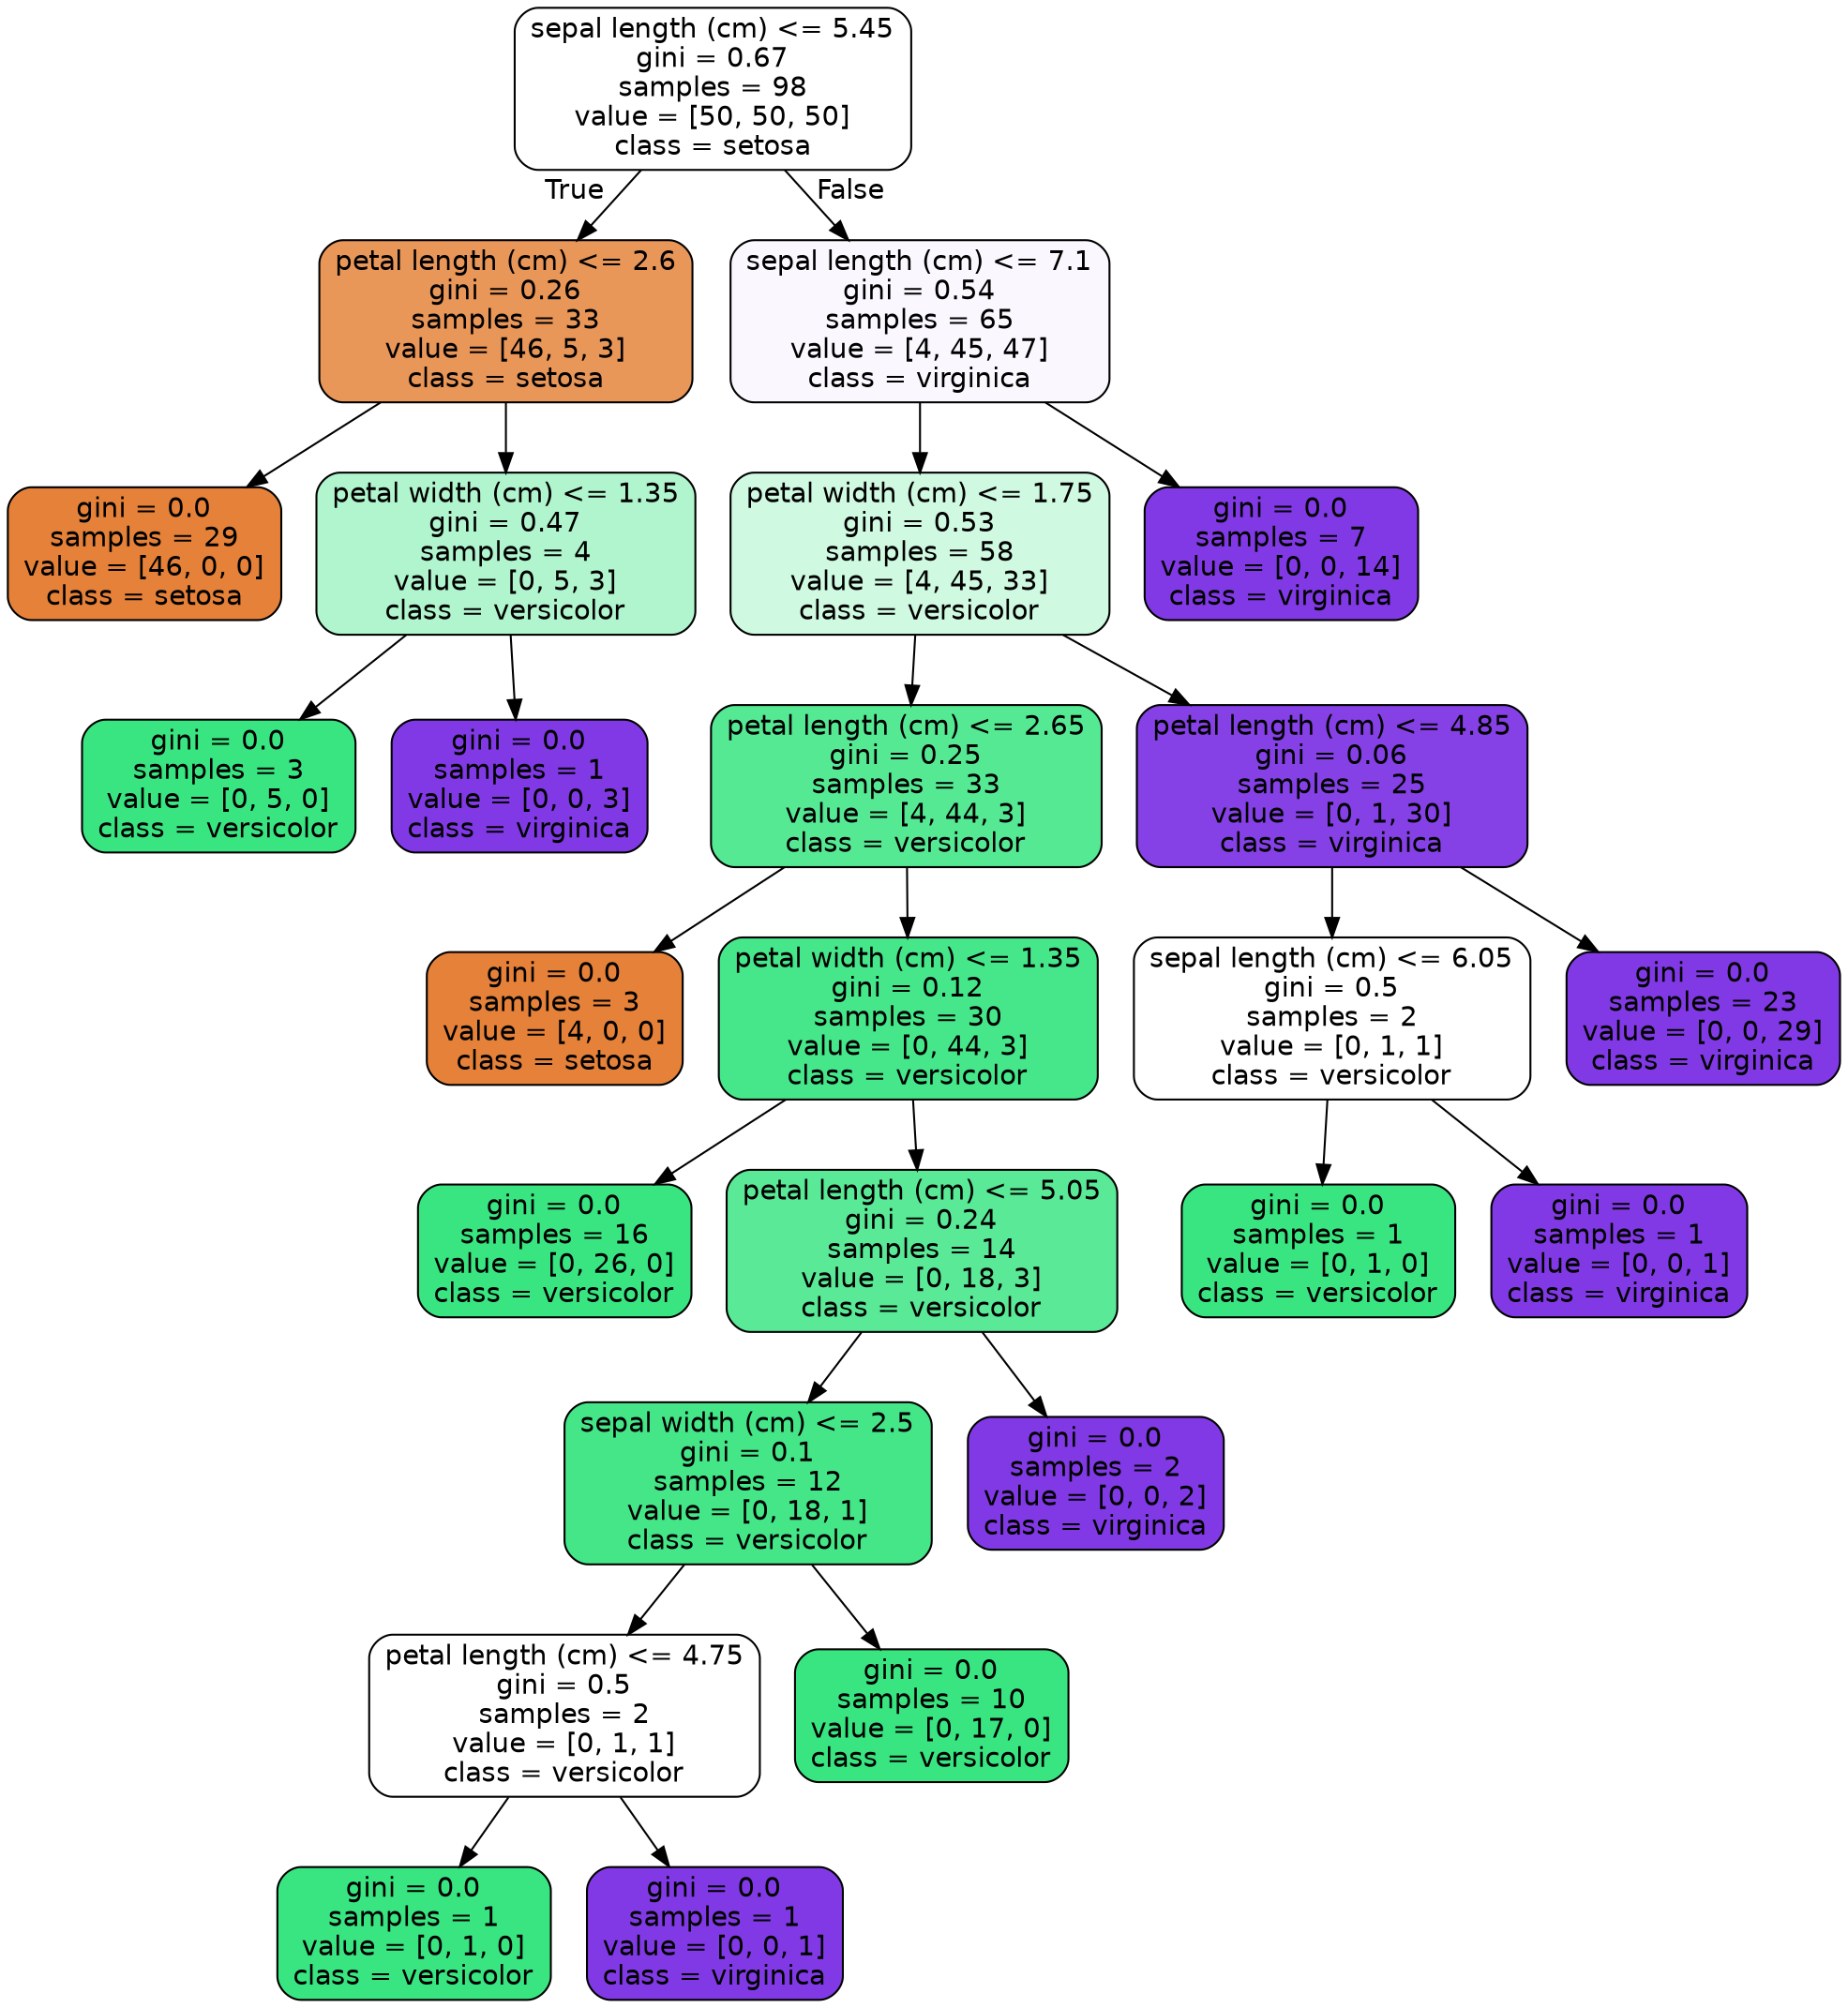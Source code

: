 digraph Tree {
node [shape=box, style="filled, rounded", color="black", fontname=helvetica] ;
edge [fontname=helvetica] ;
0 [label="sepal length (cm) <= 5.45\ngini = 0.67\nsamples = 98\nvalue = [50, 50, 50]\nclass = setosa", fillcolor="#ffffff"] ;
1 [label="petal length (cm) <= 2.6\ngini = 0.26\nsamples = 33\nvalue = [46, 5, 3]\nclass = setosa", fillcolor="#e99659"] ;
0 -> 1 [labeldistance=2.5, labelangle=45, headlabel="True"] ;
2 [label="gini = 0.0\nsamples = 29\nvalue = [46, 0, 0]\nclass = setosa", fillcolor="#e58139"] ;
1 -> 2 ;
3 [label="petal width (cm) <= 1.35\ngini = 0.47\nsamples = 4\nvalue = [0, 5, 3]\nclass = versicolor", fillcolor="#b0f5cd"] ;
1 -> 3 ;
4 [label="gini = 0.0\nsamples = 3\nvalue = [0, 5, 0]\nclass = versicolor", fillcolor="#39e581"] ;
3 -> 4 ;
5 [label="gini = 0.0\nsamples = 1\nvalue = [0, 0, 3]\nclass = virginica", fillcolor="#8139e5"] ;
3 -> 5 ;
6 [label="sepal length (cm) <= 7.1\ngini = 0.54\nsamples = 65\nvalue = [4, 45, 47]\nclass = virginica", fillcolor="#faf7fe"] ;
0 -> 6 [labeldistance=2.5, labelangle=-45, headlabel="False"] ;
7 [label="petal width (cm) <= 1.75\ngini = 0.53\nsamples = 58\nvalue = [4, 45, 33]\nclass = versicolor", fillcolor="#cff9e0"] ;
6 -> 7 ;
8 [label="petal length (cm) <= 2.65\ngini = 0.25\nsamples = 33\nvalue = [4, 44, 3]\nclass = versicolor", fillcolor="#56e994"] ;
7 -> 8 ;
9 [label="gini = 0.0\nsamples = 3\nvalue = [4, 0, 0]\nclass = setosa", fillcolor="#e58139"] ;
8 -> 9 ;
10 [label="petal width (cm) <= 1.35\ngini = 0.12\nsamples = 30\nvalue = [0, 44, 3]\nclass = versicolor", fillcolor="#46e78a"] ;
8 -> 10 ;
11 [label="gini = 0.0\nsamples = 16\nvalue = [0, 26, 0]\nclass = versicolor", fillcolor="#39e581"] ;
10 -> 11 ;
12 [label="petal length (cm) <= 5.05\ngini = 0.24\nsamples = 14\nvalue = [0, 18, 3]\nclass = versicolor", fillcolor="#5ae996"] ;
10 -> 12 ;
13 [label="sepal width (cm) <= 2.5\ngini = 0.1\nsamples = 12\nvalue = [0, 18, 1]\nclass = versicolor", fillcolor="#44e688"] ;
12 -> 13 ;
14 [label="petal length (cm) <= 4.75\ngini = 0.5\nsamples = 2\nvalue = [0, 1, 1]\nclass = versicolor", fillcolor="#ffffff"] ;
13 -> 14 ;
15 [label="gini = 0.0\nsamples = 1\nvalue = [0, 1, 0]\nclass = versicolor", fillcolor="#39e581"] ;
14 -> 15 ;
16 [label="gini = 0.0\nsamples = 1\nvalue = [0, 0, 1]\nclass = virginica", fillcolor="#8139e5"] ;
14 -> 16 ;
17 [label="gini = 0.0\nsamples = 10\nvalue = [0, 17, 0]\nclass = versicolor", fillcolor="#39e581"] ;
13 -> 17 ;
18 [label="gini = 0.0\nsamples = 2\nvalue = [0, 0, 2]\nclass = virginica", fillcolor="#8139e5"] ;
12 -> 18 ;
19 [label="petal length (cm) <= 4.85\ngini = 0.06\nsamples = 25\nvalue = [0, 1, 30]\nclass = virginica", fillcolor="#8540e6"] ;
7 -> 19 ;
20 [label="sepal length (cm) <= 6.05\ngini = 0.5\nsamples = 2\nvalue = [0, 1, 1]\nclass = versicolor", fillcolor="#ffffff"] ;
19 -> 20 ;
21 [label="gini = 0.0\nsamples = 1\nvalue = [0, 1, 0]\nclass = versicolor", fillcolor="#39e581"] ;
20 -> 21 ;
22 [label="gini = 0.0\nsamples = 1\nvalue = [0, 0, 1]\nclass = virginica", fillcolor="#8139e5"] ;
20 -> 22 ;
23 [label="gini = 0.0\nsamples = 23\nvalue = [0, 0, 29]\nclass = virginica", fillcolor="#8139e5"] ;
19 -> 23 ;
24 [label="gini = 0.0\nsamples = 7\nvalue = [0, 0, 14]\nclass = virginica", fillcolor="#8139e5"] ;
6 -> 24 ;
}